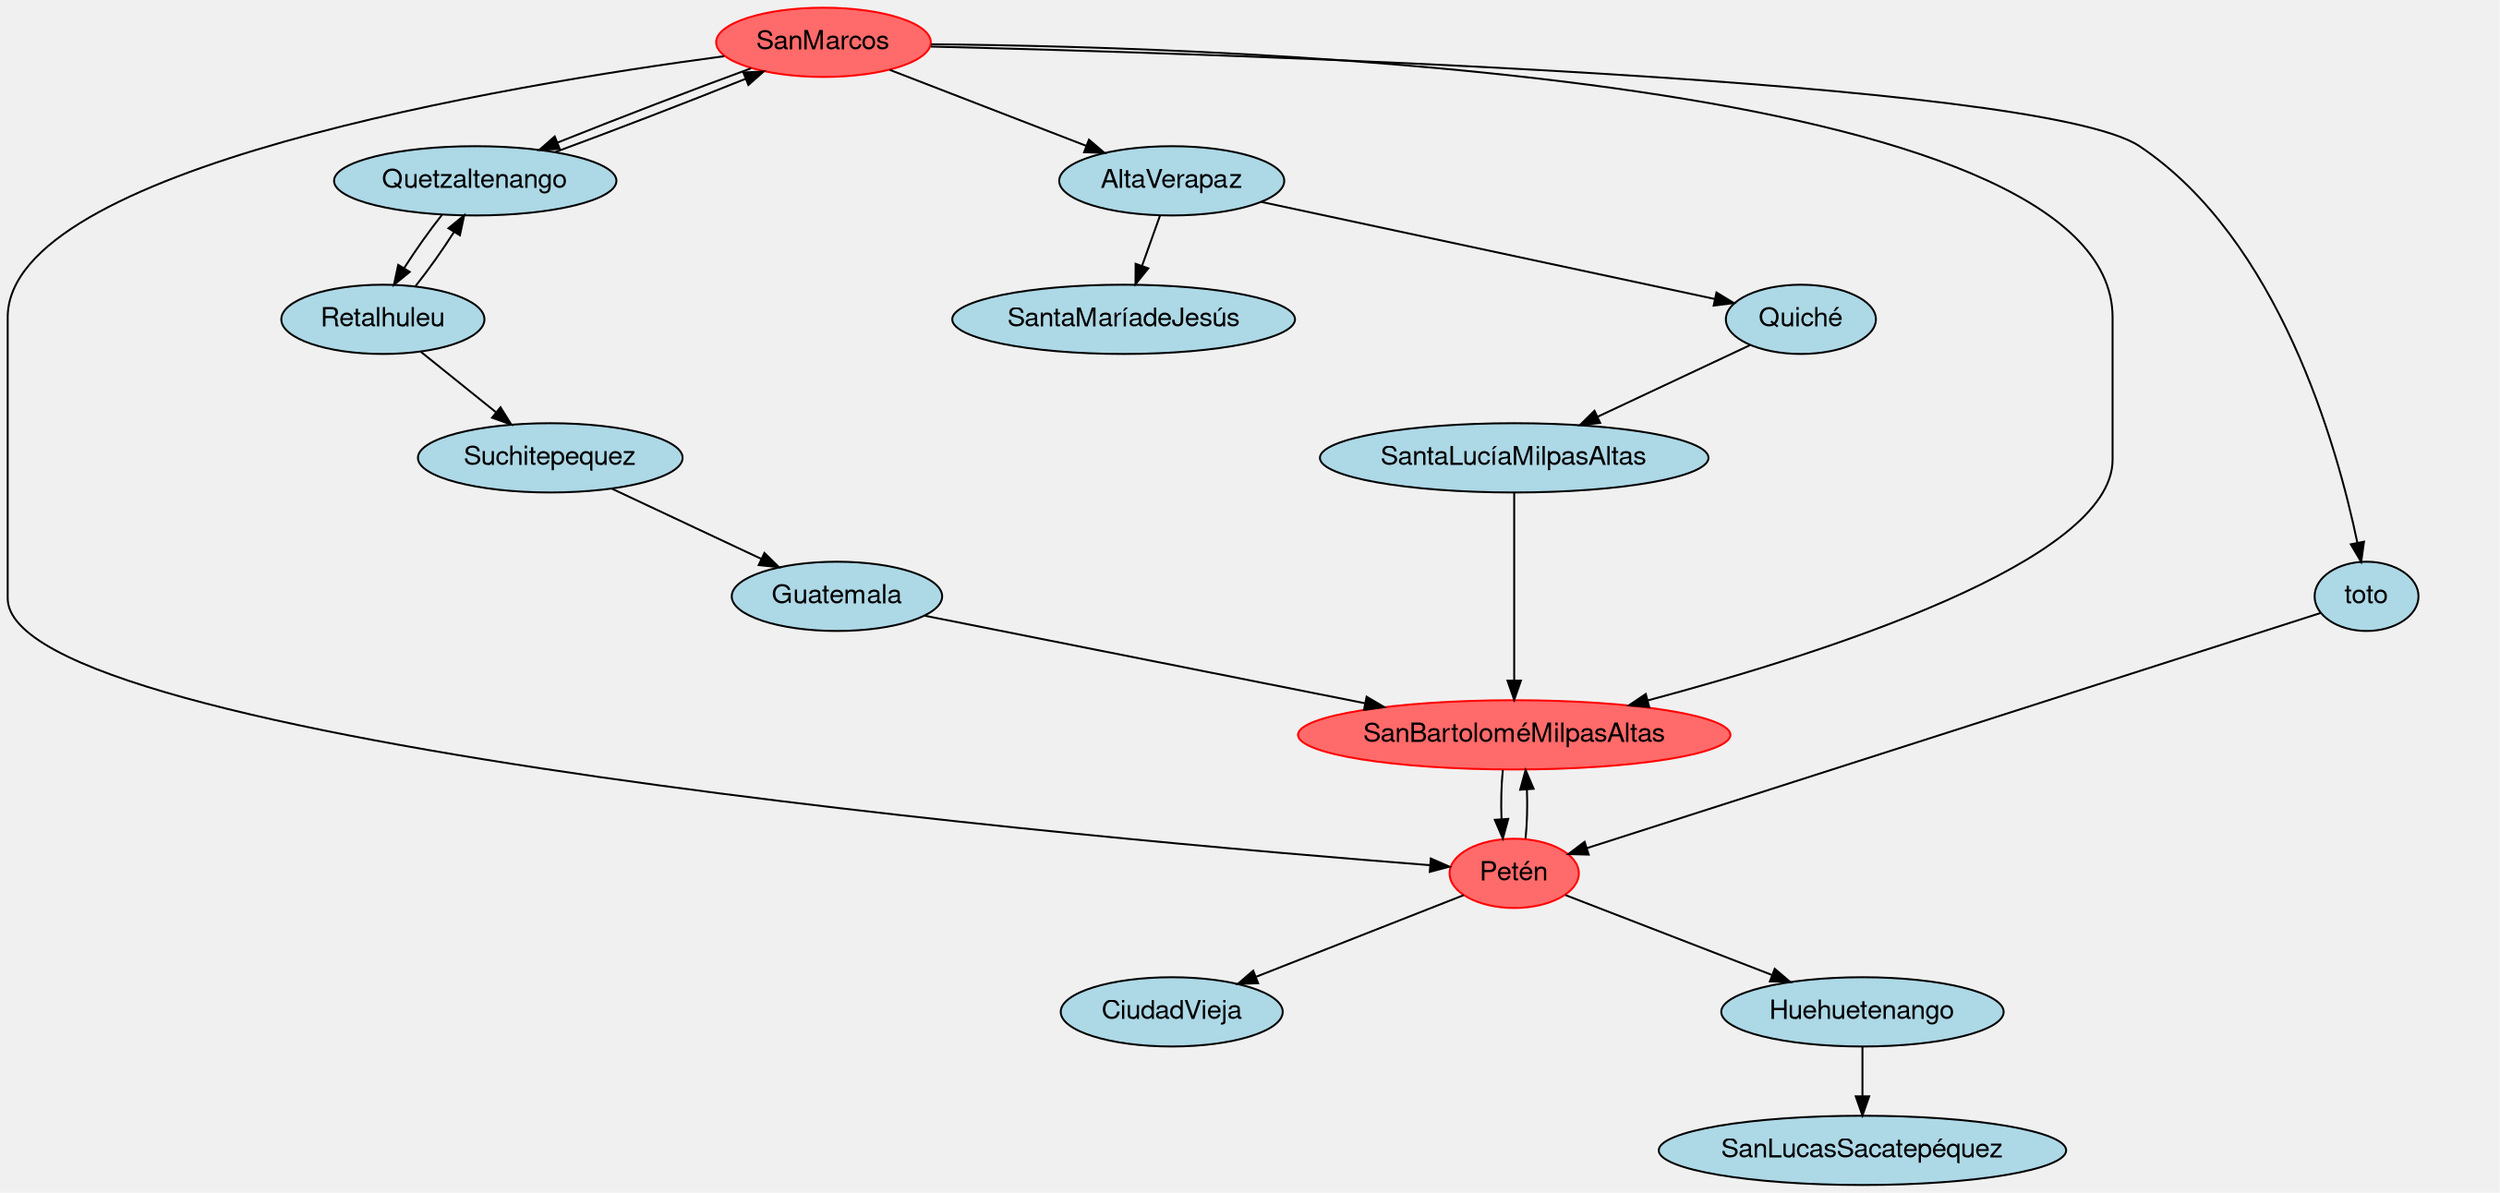digraph G { 
 fontname="Helvetica,Arial,sans-serif"
    bgcolor="#f0f0f0";
    node [fontname="Helvetica,Arial,sans-serif"];
    edge [fontname="Helvetica,Arial,sans-serif"];
    graph [ratio=0.5];
node [shape = oval, color=red style=filled, fillcolor=indianred1];SanMarcos SanBartoloméMilpasAltas Petén ; 
 node [shape = oval color=black style=filled fillcolor=lightblue]AltaVerapaz ->  {SantaMaríadeJesús  Quiché  } 
 SantaMaríadeJesús ->  {} 
 Petén ->  {CiudadVieja  Huehuetenango  SanBartoloméMilpasAltas  } 
 CiudadVieja ->  {} 
 Quetzaltenango ->  {Retalhuleu  SanMarcos  } 
 Retalhuleu ->  {Quetzaltenango  Suchitepequez  } 
 SanMarcos ->  {Quetzaltenango  SanBartoloméMilpasAltas  AltaVerapaz  Petén  toto  } 
 Suchitepequez ->  {Guatemala  } 
 Guatemala ->  {SanBartoloméMilpasAltas  } 
 SanBartoloméMilpasAltas ->  {Petén  } 
 Huehuetenango ->  {SanLucasSacatepéquez  } 
 SanLucasSacatepéquez ->  {} 
 Quiché ->  {SantaLucíaMilpasAltas  } 
 SantaLucíaMilpasAltas ->  {SanBartoloméMilpasAltas  } 
 toto ->  {Petén  } 
 }
